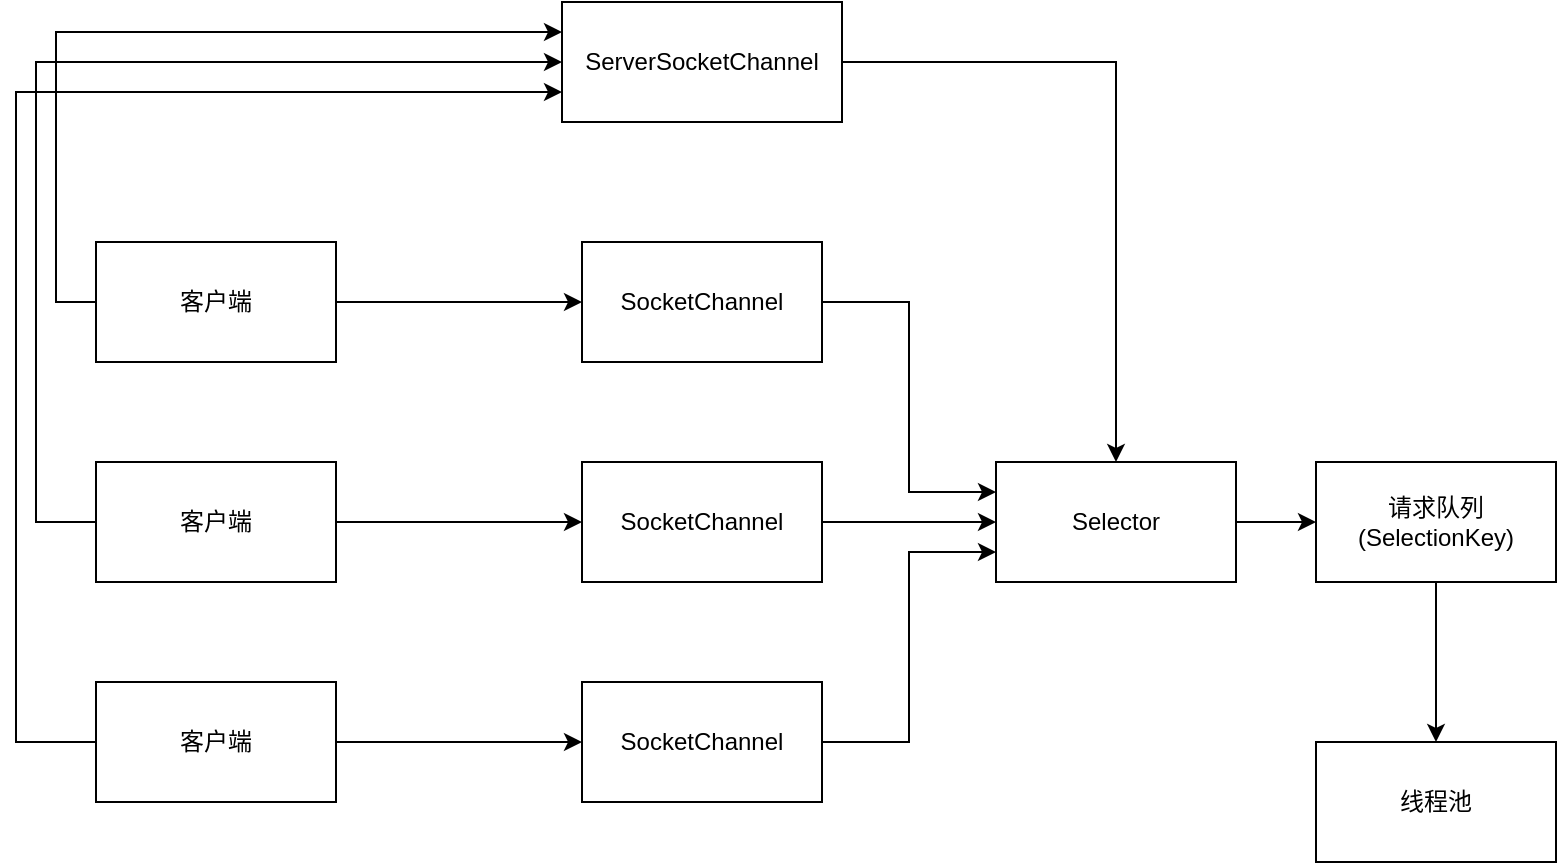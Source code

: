 <mxfile version="12.3.2" type="github" pages="1">
  <diagram id="AXix5uPONZG3c-1EUoav" name="第 1 页">
    <mxGraphModel dx="1422" dy="713" grid="1" gridSize="10" guides="1" tooltips="1" connect="1" arrows="1" fold="1" page="1" pageScale="1" pageWidth="827" pageHeight="1169" math="0" shadow="0">
      <root>
        <mxCell id="0"/>
        <mxCell id="1" parent="0"/>
        <mxCell id="E2xX7z22-sIPiFtW3mOA-16" style="edgeStyle=orthogonalEdgeStyle;rounded=0;orthogonalLoop=1;jettySize=auto;html=1;entryX=0;entryY=0.25;entryDx=0;entryDy=0;" edge="1" parent="1" source="E2xX7z22-sIPiFtW3mOA-1" target="E2xX7z22-sIPiFtW3mOA-8">
          <mxGeometry relative="1" as="geometry">
            <Array as="points">
              <mxPoint x="30" y="240"/>
              <mxPoint x="30" y="105"/>
            </Array>
          </mxGeometry>
        </mxCell>
        <mxCell id="E2xX7z22-sIPiFtW3mOA-19" style="edgeStyle=orthogonalEdgeStyle;rounded=0;orthogonalLoop=1;jettySize=auto;html=1;" edge="1" parent="1" source="E2xX7z22-sIPiFtW3mOA-1" target="E2xX7z22-sIPiFtW3mOA-5">
          <mxGeometry relative="1" as="geometry"/>
        </mxCell>
        <mxCell id="E2xX7z22-sIPiFtW3mOA-1" value="客户端" style="rounded=0;whiteSpace=wrap;html=1;" vertex="1" parent="1">
          <mxGeometry x="50" y="210" width="120" height="60" as="geometry"/>
        </mxCell>
        <mxCell id="E2xX7z22-sIPiFtW3mOA-17" style="edgeStyle=orthogonalEdgeStyle;rounded=0;orthogonalLoop=1;jettySize=auto;html=1;entryX=0;entryY=0.5;entryDx=0;entryDy=0;" edge="1" parent="1" source="E2xX7z22-sIPiFtW3mOA-3" target="E2xX7z22-sIPiFtW3mOA-8">
          <mxGeometry relative="1" as="geometry">
            <Array as="points">
              <mxPoint x="20" y="350"/>
              <mxPoint x="20" y="120"/>
            </Array>
          </mxGeometry>
        </mxCell>
        <mxCell id="E2xX7z22-sIPiFtW3mOA-20" style="edgeStyle=orthogonalEdgeStyle;rounded=0;orthogonalLoop=1;jettySize=auto;html=1;" edge="1" parent="1" source="E2xX7z22-sIPiFtW3mOA-3" target="E2xX7z22-sIPiFtW3mOA-6">
          <mxGeometry relative="1" as="geometry"/>
        </mxCell>
        <mxCell id="E2xX7z22-sIPiFtW3mOA-3" value="客户端" style="rounded=0;whiteSpace=wrap;html=1;" vertex="1" parent="1">
          <mxGeometry x="50" y="320" width="120" height="60" as="geometry"/>
        </mxCell>
        <mxCell id="E2xX7z22-sIPiFtW3mOA-18" style="edgeStyle=orthogonalEdgeStyle;rounded=0;orthogonalLoop=1;jettySize=auto;html=1;entryX=0;entryY=0.75;entryDx=0;entryDy=0;" edge="1" parent="1" source="E2xX7z22-sIPiFtW3mOA-4" target="E2xX7z22-sIPiFtW3mOA-8">
          <mxGeometry relative="1" as="geometry">
            <Array as="points">
              <mxPoint x="10" y="460"/>
              <mxPoint x="10" y="135"/>
            </Array>
          </mxGeometry>
        </mxCell>
        <mxCell id="E2xX7z22-sIPiFtW3mOA-21" style="edgeStyle=orthogonalEdgeStyle;rounded=0;orthogonalLoop=1;jettySize=auto;html=1;" edge="1" parent="1" source="E2xX7z22-sIPiFtW3mOA-4" target="E2xX7z22-sIPiFtW3mOA-7">
          <mxGeometry relative="1" as="geometry"/>
        </mxCell>
        <mxCell id="E2xX7z22-sIPiFtW3mOA-4" value="客户端" style="rounded=0;whiteSpace=wrap;html=1;" vertex="1" parent="1">
          <mxGeometry x="50" y="430" width="120" height="60" as="geometry"/>
        </mxCell>
        <mxCell id="E2xX7z22-sIPiFtW3mOA-24" style="edgeStyle=orthogonalEdgeStyle;rounded=0;orthogonalLoop=1;jettySize=auto;html=1;entryX=0;entryY=0.25;entryDx=0;entryDy=0;" edge="1" parent="1" source="E2xX7z22-sIPiFtW3mOA-5" target="E2xX7z22-sIPiFtW3mOA-22">
          <mxGeometry relative="1" as="geometry"/>
        </mxCell>
        <mxCell id="E2xX7z22-sIPiFtW3mOA-5" value="SocketChannel" style="rounded=0;whiteSpace=wrap;html=1;" vertex="1" parent="1">
          <mxGeometry x="293" y="210" width="120" height="60" as="geometry"/>
        </mxCell>
        <mxCell id="E2xX7z22-sIPiFtW3mOA-25" style="edgeStyle=orthogonalEdgeStyle;rounded=0;orthogonalLoop=1;jettySize=auto;html=1;entryX=0;entryY=0.5;entryDx=0;entryDy=0;" edge="1" parent="1" source="E2xX7z22-sIPiFtW3mOA-6" target="E2xX7z22-sIPiFtW3mOA-22">
          <mxGeometry relative="1" as="geometry"/>
        </mxCell>
        <mxCell id="E2xX7z22-sIPiFtW3mOA-6" value="SocketChannel" style="rounded=0;whiteSpace=wrap;html=1;" vertex="1" parent="1">
          <mxGeometry x="293" y="320" width="120" height="60" as="geometry"/>
        </mxCell>
        <mxCell id="E2xX7z22-sIPiFtW3mOA-26" style="edgeStyle=orthogonalEdgeStyle;rounded=0;orthogonalLoop=1;jettySize=auto;html=1;entryX=0;entryY=0.75;entryDx=0;entryDy=0;" edge="1" parent="1" source="E2xX7z22-sIPiFtW3mOA-7" target="E2xX7z22-sIPiFtW3mOA-22">
          <mxGeometry relative="1" as="geometry"/>
        </mxCell>
        <mxCell id="E2xX7z22-sIPiFtW3mOA-7" value="SocketChannel" style="rounded=0;whiteSpace=wrap;html=1;" vertex="1" parent="1">
          <mxGeometry x="293" y="430" width="120" height="60" as="geometry"/>
        </mxCell>
        <mxCell id="E2xX7z22-sIPiFtW3mOA-23" style="edgeStyle=orthogonalEdgeStyle;rounded=0;orthogonalLoop=1;jettySize=auto;html=1;entryX=0.5;entryY=0;entryDx=0;entryDy=0;" edge="1" parent="1" source="E2xX7z22-sIPiFtW3mOA-8" target="E2xX7z22-sIPiFtW3mOA-22">
          <mxGeometry relative="1" as="geometry"/>
        </mxCell>
        <mxCell id="E2xX7z22-sIPiFtW3mOA-8" value="ServerSocketChannel" style="rounded=0;whiteSpace=wrap;html=1;" vertex="1" parent="1">
          <mxGeometry x="283" y="90" width="140" height="60" as="geometry"/>
        </mxCell>
        <mxCell id="E2xX7z22-sIPiFtW3mOA-30" style="edgeStyle=orthogonalEdgeStyle;rounded=0;orthogonalLoop=1;jettySize=auto;html=1;entryX=0;entryY=0.5;entryDx=0;entryDy=0;" edge="1" parent="1" source="E2xX7z22-sIPiFtW3mOA-22" target="E2xX7z22-sIPiFtW3mOA-27">
          <mxGeometry relative="1" as="geometry"/>
        </mxCell>
        <mxCell id="E2xX7z22-sIPiFtW3mOA-22" value="Selector" style="rounded=0;whiteSpace=wrap;html=1;" vertex="1" parent="1">
          <mxGeometry x="500" y="320" width="120" height="60" as="geometry"/>
        </mxCell>
        <mxCell id="E2xX7z22-sIPiFtW3mOA-29" style="edgeStyle=orthogonalEdgeStyle;rounded=0;orthogonalLoop=1;jettySize=auto;html=1;entryX=0.5;entryY=0;entryDx=0;entryDy=0;" edge="1" parent="1" source="E2xX7z22-sIPiFtW3mOA-27" target="E2xX7z22-sIPiFtW3mOA-28">
          <mxGeometry relative="1" as="geometry"/>
        </mxCell>
        <mxCell id="E2xX7z22-sIPiFtW3mOA-27" value="请求队列&lt;br&gt;(SelectionKey)" style="rounded=0;whiteSpace=wrap;html=1;" vertex="1" parent="1">
          <mxGeometry x="660" y="320" width="120" height="60" as="geometry"/>
        </mxCell>
        <mxCell id="E2xX7z22-sIPiFtW3mOA-28" value="线程池" style="rounded=0;whiteSpace=wrap;html=1;" vertex="1" parent="1">
          <mxGeometry x="660" y="460" width="120" height="60" as="geometry"/>
        </mxCell>
      </root>
    </mxGraphModel>
  </diagram>
</mxfile>
